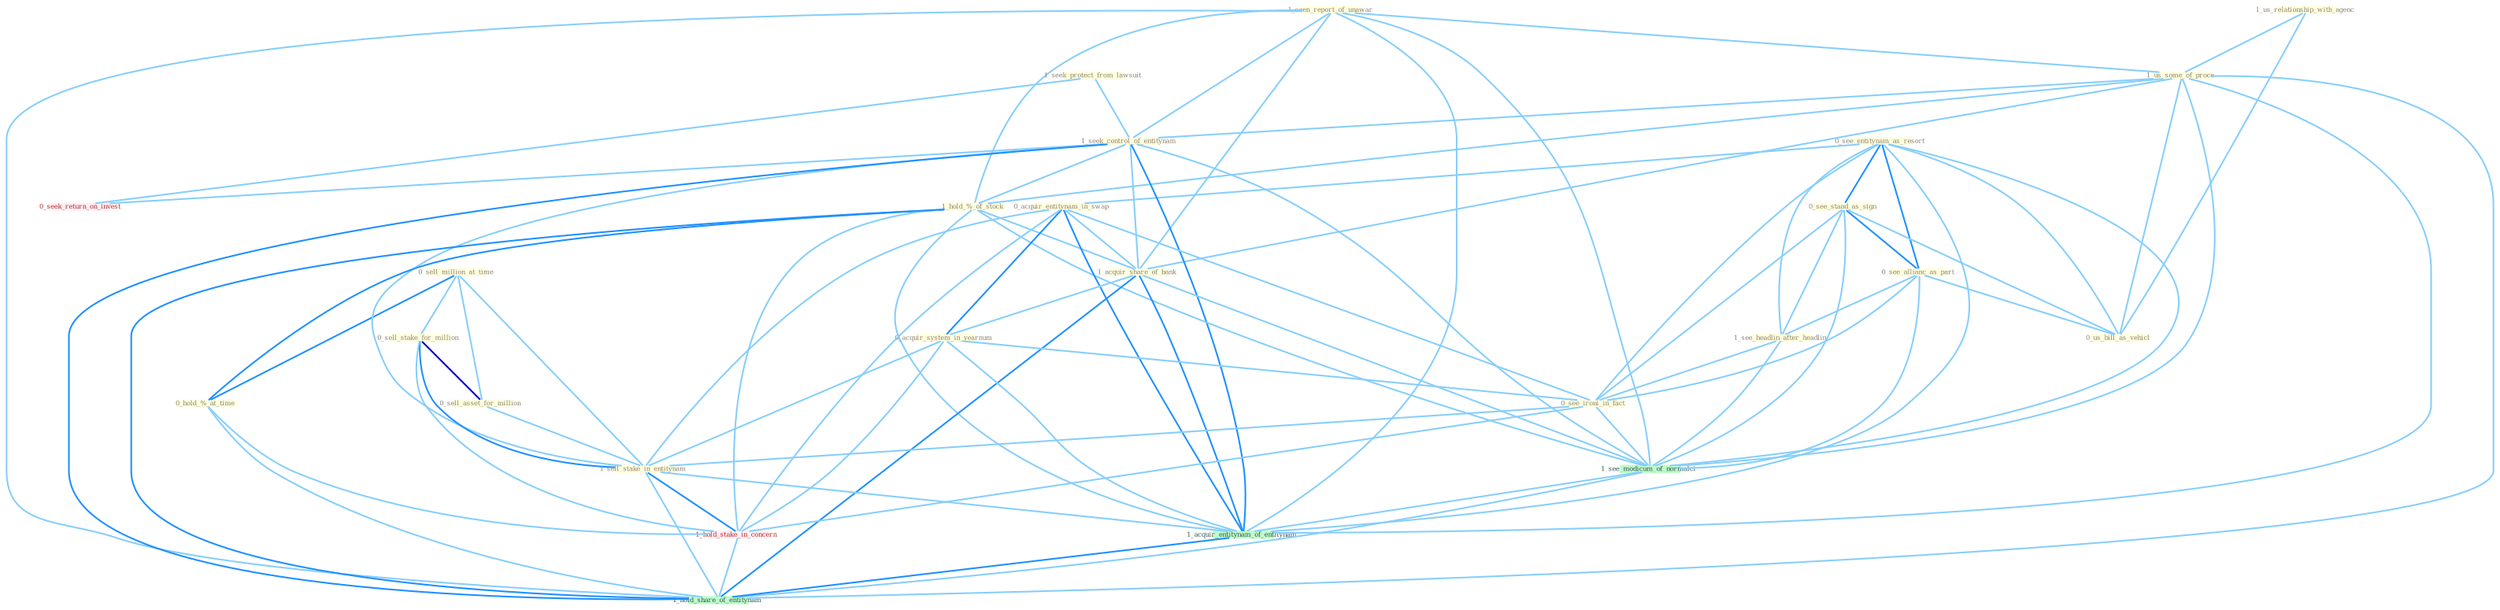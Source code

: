 Graph G{ 
    node
    [shape=polygon,style=filled,width=.5,height=.06,color="#BDFCC9",fixedsize=true,fontsize=4,
    fontcolor="#2f4f4f"];
    {node
    [color="#ffffe0", fontcolor="#8b7d6b"] "0_sell_million_at_time " "1_us_relationship_with_agenc " "0_see_entitynam_as_resort " "0_see_stand_as_sign " "0_see_allianc_as_part " "1_seen_report_of_unawar " "1_seek_protect_from_lawsuit " "1_us_some_of_proce " "1_seek_control_of_entitynam " "1_hold_%_of_stock " "0_us_bill_as_vehicl " "0_acquir_entitynam_in_swap " "0_sell_stake_for_million " "0_sell_asset_for_million " "1_acquir_share_of_bank " "1_see_headlin_after_headlin " "0_acquir_system_in_yearnum " "0_see_ironi_in_fact " "0_hold_%_at_time " "1_sell_stake_in_entitynam "}
{node [color="#fff0f5", fontcolor="#b22222"] "1_hold_stake_in_concern " "0_seek_return_on_invest "}
edge [color="#B0E2FF"];

	"0_sell_million_at_time " -- "0_sell_stake_for_million " [w="1", color="#87cefa" ];
	"0_sell_million_at_time " -- "0_sell_asset_for_million " [w="1", color="#87cefa" ];
	"0_sell_million_at_time " -- "0_hold_%_at_time " [w="2", color="#1e90ff" , len=0.8];
	"0_sell_million_at_time " -- "1_sell_stake_in_entitynam " [w="1", color="#87cefa" ];
	"1_us_relationship_with_agenc " -- "1_us_some_of_proce " [w="1", color="#87cefa" ];
	"1_us_relationship_with_agenc " -- "0_us_bill_as_vehicl " [w="1", color="#87cefa" ];
	"0_see_entitynam_as_resort " -- "0_see_stand_as_sign " [w="2", color="#1e90ff" , len=0.8];
	"0_see_entitynam_as_resort " -- "0_see_allianc_as_part " [w="2", color="#1e90ff" , len=0.8];
	"0_see_entitynam_as_resort " -- "0_us_bill_as_vehicl " [w="1", color="#87cefa" ];
	"0_see_entitynam_as_resort " -- "0_acquir_entitynam_in_swap " [w="1", color="#87cefa" ];
	"0_see_entitynam_as_resort " -- "1_see_headlin_after_headlin " [w="1", color="#87cefa" ];
	"0_see_entitynam_as_resort " -- "0_see_ironi_in_fact " [w="1", color="#87cefa" ];
	"0_see_entitynam_as_resort " -- "1_see_modicum_of_normalci " [w="1", color="#87cefa" ];
	"0_see_entitynam_as_resort " -- "1_acquir_entitynam_of_entitynam " [w="1", color="#87cefa" ];
	"0_see_stand_as_sign " -- "0_see_allianc_as_part " [w="2", color="#1e90ff" , len=0.8];
	"0_see_stand_as_sign " -- "0_us_bill_as_vehicl " [w="1", color="#87cefa" ];
	"0_see_stand_as_sign " -- "1_see_headlin_after_headlin " [w="1", color="#87cefa" ];
	"0_see_stand_as_sign " -- "0_see_ironi_in_fact " [w="1", color="#87cefa" ];
	"0_see_stand_as_sign " -- "1_see_modicum_of_normalci " [w="1", color="#87cefa" ];
	"0_see_allianc_as_part " -- "0_us_bill_as_vehicl " [w="1", color="#87cefa" ];
	"0_see_allianc_as_part " -- "1_see_headlin_after_headlin " [w="1", color="#87cefa" ];
	"0_see_allianc_as_part " -- "0_see_ironi_in_fact " [w="1", color="#87cefa" ];
	"0_see_allianc_as_part " -- "1_see_modicum_of_normalci " [w="1", color="#87cefa" ];
	"1_seen_report_of_unawar " -- "1_us_some_of_proce " [w="1", color="#87cefa" ];
	"1_seen_report_of_unawar " -- "1_seek_control_of_entitynam " [w="1", color="#87cefa" ];
	"1_seen_report_of_unawar " -- "1_hold_%_of_stock " [w="1", color="#87cefa" ];
	"1_seen_report_of_unawar " -- "1_acquir_share_of_bank " [w="1", color="#87cefa" ];
	"1_seen_report_of_unawar " -- "1_see_modicum_of_normalci " [w="1", color="#87cefa" ];
	"1_seen_report_of_unawar " -- "1_acquir_entitynam_of_entitynam " [w="1", color="#87cefa" ];
	"1_seen_report_of_unawar " -- "1_hold_share_of_entitynam " [w="1", color="#87cefa" ];
	"1_seek_protect_from_lawsuit " -- "1_seek_control_of_entitynam " [w="1", color="#87cefa" ];
	"1_seek_protect_from_lawsuit " -- "0_seek_return_on_invest " [w="1", color="#87cefa" ];
	"1_us_some_of_proce " -- "1_seek_control_of_entitynam " [w="1", color="#87cefa" ];
	"1_us_some_of_proce " -- "1_hold_%_of_stock " [w="1", color="#87cefa" ];
	"1_us_some_of_proce " -- "0_us_bill_as_vehicl " [w="1", color="#87cefa" ];
	"1_us_some_of_proce " -- "1_acquir_share_of_bank " [w="1", color="#87cefa" ];
	"1_us_some_of_proce " -- "1_see_modicum_of_normalci " [w="1", color="#87cefa" ];
	"1_us_some_of_proce " -- "1_acquir_entitynam_of_entitynam " [w="1", color="#87cefa" ];
	"1_us_some_of_proce " -- "1_hold_share_of_entitynam " [w="1", color="#87cefa" ];
	"1_seek_control_of_entitynam " -- "1_hold_%_of_stock " [w="1", color="#87cefa" ];
	"1_seek_control_of_entitynam " -- "1_acquir_share_of_bank " [w="1", color="#87cefa" ];
	"1_seek_control_of_entitynam " -- "1_sell_stake_in_entitynam " [w="1", color="#87cefa" ];
	"1_seek_control_of_entitynam " -- "0_seek_return_on_invest " [w="1", color="#87cefa" ];
	"1_seek_control_of_entitynam " -- "1_see_modicum_of_normalci " [w="1", color="#87cefa" ];
	"1_seek_control_of_entitynam " -- "1_acquir_entitynam_of_entitynam " [w="2", color="#1e90ff" , len=0.8];
	"1_seek_control_of_entitynam " -- "1_hold_share_of_entitynam " [w="2", color="#1e90ff" , len=0.8];
	"1_hold_%_of_stock " -- "1_acquir_share_of_bank " [w="1", color="#87cefa" ];
	"1_hold_%_of_stock " -- "0_hold_%_at_time " [w="2", color="#1e90ff" , len=0.8];
	"1_hold_%_of_stock " -- "1_hold_stake_in_concern " [w="1", color="#87cefa" ];
	"1_hold_%_of_stock " -- "1_see_modicum_of_normalci " [w="1", color="#87cefa" ];
	"1_hold_%_of_stock " -- "1_acquir_entitynam_of_entitynam " [w="1", color="#87cefa" ];
	"1_hold_%_of_stock " -- "1_hold_share_of_entitynam " [w="2", color="#1e90ff" , len=0.8];
	"0_acquir_entitynam_in_swap " -- "1_acquir_share_of_bank " [w="1", color="#87cefa" ];
	"0_acquir_entitynam_in_swap " -- "0_acquir_system_in_yearnum " [w="2", color="#1e90ff" , len=0.8];
	"0_acquir_entitynam_in_swap " -- "0_see_ironi_in_fact " [w="1", color="#87cefa" ];
	"0_acquir_entitynam_in_swap " -- "1_sell_stake_in_entitynam " [w="1", color="#87cefa" ];
	"0_acquir_entitynam_in_swap " -- "1_hold_stake_in_concern " [w="1", color="#87cefa" ];
	"0_acquir_entitynam_in_swap " -- "1_acquir_entitynam_of_entitynam " [w="2", color="#1e90ff" , len=0.8];
	"0_sell_stake_for_million " -- "0_sell_asset_for_million " [w="3", color="#0000cd" , len=0.6];
	"0_sell_stake_for_million " -- "1_sell_stake_in_entitynam " [w="2", color="#1e90ff" , len=0.8];
	"0_sell_stake_for_million " -- "1_hold_stake_in_concern " [w="1", color="#87cefa" ];
	"0_sell_asset_for_million " -- "1_sell_stake_in_entitynam " [w="1", color="#87cefa" ];
	"1_acquir_share_of_bank " -- "0_acquir_system_in_yearnum " [w="1", color="#87cefa" ];
	"1_acquir_share_of_bank " -- "1_see_modicum_of_normalci " [w="1", color="#87cefa" ];
	"1_acquir_share_of_bank " -- "1_acquir_entitynam_of_entitynam " [w="2", color="#1e90ff" , len=0.8];
	"1_acquir_share_of_bank " -- "1_hold_share_of_entitynam " [w="2", color="#1e90ff" , len=0.8];
	"1_see_headlin_after_headlin " -- "0_see_ironi_in_fact " [w="1", color="#87cefa" ];
	"1_see_headlin_after_headlin " -- "1_see_modicum_of_normalci " [w="1", color="#87cefa" ];
	"0_acquir_system_in_yearnum " -- "0_see_ironi_in_fact " [w="1", color="#87cefa" ];
	"0_acquir_system_in_yearnum " -- "1_sell_stake_in_entitynam " [w="1", color="#87cefa" ];
	"0_acquir_system_in_yearnum " -- "1_hold_stake_in_concern " [w="1", color="#87cefa" ];
	"0_acquir_system_in_yearnum " -- "1_acquir_entitynam_of_entitynam " [w="1", color="#87cefa" ];
	"0_see_ironi_in_fact " -- "1_sell_stake_in_entitynam " [w="1", color="#87cefa" ];
	"0_see_ironi_in_fact " -- "1_hold_stake_in_concern " [w="1", color="#87cefa" ];
	"0_see_ironi_in_fact " -- "1_see_modicum_of_normalci " [w="1", color="#87cefa" ];
	"0_hold_%_at_time " -- "1_hold_stake_in_concern " [w="1", color="#87cefa" ];
	"0_hold_%_at_time " -- "1_hold_share_of_entitynam " [w="1", color="#87cefa" ];
	"1_sell_stake_in_entitynam " -- "1_hold_stake_in_concern " [w="2", color="#1e90ff" , len=0.8];
	"1_sell_stake_in_entitynam " -- "1_acquir_entitynam_of_entitynam " [w="1", color="#87cefa" ];
	"1_sell_stake_in_entitynam " -- "1_hold_share_of_entitynam " [w="1", color="#87cefa" ];
	"1_hold_stake_in_concern " -- "1_hold_share_of_entitynam " [w="1", color="#87cefa" ];
	"1_see_modicum_of_normalci " -- "1_acquir_entitynam_of_entitynam " [w="1", color="#87cefa" ];
	"1_see_modicum_of_normalci " -- "1_hold_share_of_entitynam " [w="1", color="#87cefa" ];
	"1_acquir_entitynam_of_entitynam " -- "1_hold_share_of_entitynam " [w="2", color="#1e90ff" , len=0.8];
}